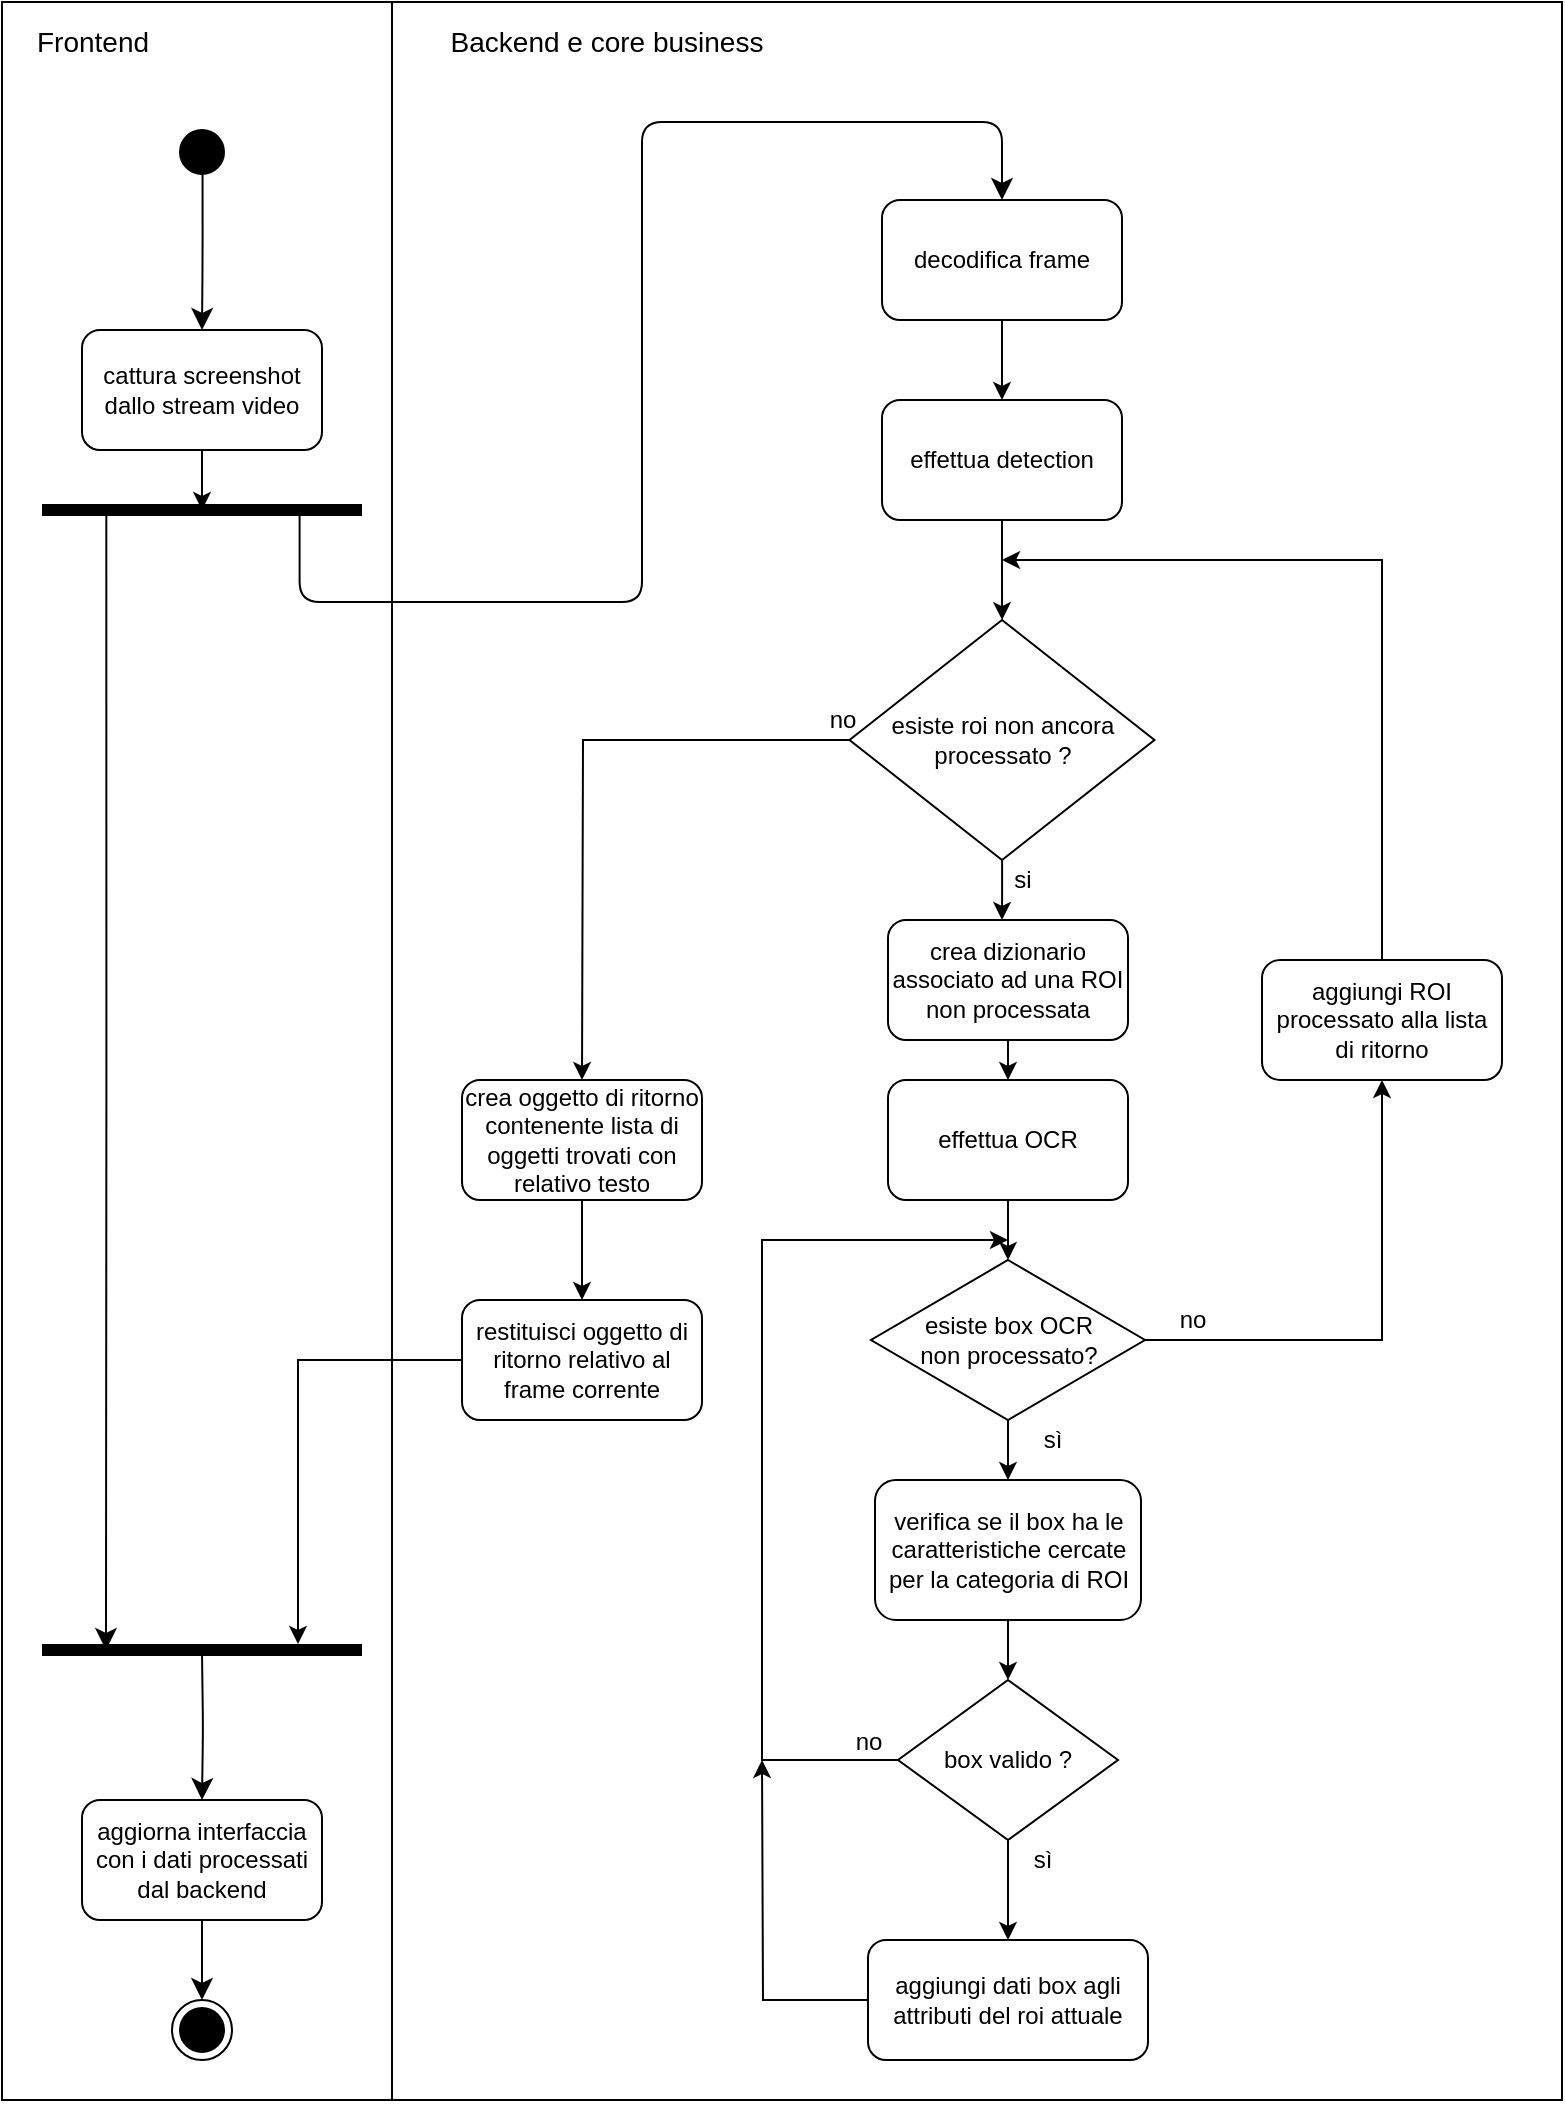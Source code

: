 <mxfile version="13.3.9" type="device"><diagram id="uwBLmsjetammfSKmw6Nh" name="Page-1"><mxGraphModel dx="2836" dy="1664" grid="1" gridSize="10" guides="1" tooltips="1" connect="1" arrows="1" fold="1" page="1" pageScale="1" pageWidth="827" pageHeight="1169" math="0" shadow="0"><root><mxCell id="0"/><mxCell id="1" parent="0"/><mxCell id="QDMbxhfApAFi8phRJ2cl-10" value="" style="rounded=0;whiteSpace=wrap;html=1;" parent="1" vertex="1"><mxGeometry x="430" y="120" width="780" height="1049" as="geometry"/></mxCell><mxCell id="DUnZ_-7SdD26XK_jcVOT-16" value="" style="edgeStyle=orthogonalEdgeStyle;rounded=0;orthogonalLoop=1;jettySize=auto;html=1;" parent="1" source="DUnZ_-7SdD26XK_jcVOT-17" target="DUnZ_-7SdD26XK_jcVOT-19" edge="1"><mxGeometry relative="1" as="geometry"/></mxCell><mxCell id="DUnZ_-7SdD26XK_jcVOT-17" value="decodifica frame" style="rounded=1;whiteSpace=wrap;html=1;" parent="1" vertex="1"><mxGeometry x="870" y="219" width="120" height="60" as="geometry"/></mxCell><mxCell id="DUnZ_-7SdD26XK_jcVOT-18" value="" style="edgeStyle=orthogonalEdgeStyle;rounded=0;orthogonalLoop=1;jettySize=auto;html=1;" parent="1" source="DUnZ_-7SdD26XK_jcVOT-19" target="DUnZ_-7SdD26XK_jcVOT-22" edge="1"><mxGeometry relative="1" as="geometry"/></mxCell><mxCell id="DUnZ_-7SdD26XK_jcVOT-19" value="effettua detection" style="rounded=1;whiteSpace=wrap;html=1;" parent="1" vertex="1"><mxGeometry x="870" y="319" width="120" height="60" as="geometry"/></mxCell><mxCell id="DUnZ_-7SdD26XK_jcVOT-20" style="edgeStyle=orthogonalEdgeStyle;rounded=0;orthogonalLoop=1;jettySize=auto;html=1;" parent="1" source="DUnZ_-7SdD26XK_jcVOT-22" edge="1"><mxGeometry relative="1" as="geometry"><mxPoint x="720" y="659" as="targetPoint"/></mxGeometry></mxCell><mxCell id="DUnZ_-7SdD26XK_jcVOT-21" value="" style="edgeStyle=orthogonalEdgeStyle;rounded=0;orthogonalLoop=1;jettySize=auto;html=1;" parent="1" source="DUnZ_-7SdD26XK_jcVOT-22" edge="1"><mxGeometry relative="1" as="geometry"><mxPoint x="930" y="579" as="targetPoint"/></mxGeometry></mxCell><mxCell id="DUnZ_-7SdD26XK_jcVOT-22" value="esiste roi non ancora processato ?" style="rhombus;whiteSpace=wrap;html=1;" parent="1" vertex="1"><mxGeometry x="853.75" y="429" width="152.5" height="120" as="geometry"/></mxCell><mxCell id="DUnZ_-7SdD26XK_jcVOT-23" style="edgeStyle=orthogonalEdgeStyle;rounded=0;orthogonalLoop=1;jettySize=auto;html=1;" parent="1" source="DUnZ_-7SdD26XK_jcVOT-24" edge="1"><mxGeometry relative="1" as="geometry"><mxPoint x="933" y="659" as="targetPoint"/></mxGeometry></mxCell><mxCell id="DUnZ_-7SdD26XK_jcVOT-24" value="crea dizionario associato ad una ROI non processata" style="rounded=1;whiteSpace=wrap;html=1;" parent="1" vertex="1"><mxGeometry x="873" y="579" width="120" height="60" as="geometry"/></mxCell><mxCell id="DUnZ_-7SdD26XK_jcVOT-25" value="" style="edgeStyle=orthogonalEdgeStyle;rounded=0;orthogonalLoop=1;jettySize=auto;html=1;" parent="1" source="DUnZ_-7SdD26XK_jcVOT-26" target="DUnZ_-7SdD26XK_jcVOT-29" edge="1"><mxGeometry relative="1" as="geometry"/></mxCell><mxCell id="DUnZ_-7SdD26XK_jcVOT-26" value="effettua OCR" style="rounded=1;whiteSpace=wrap;html=1;" parent="1" vertex="1"><mxGeometry x="873" y="659" width="120" height="60" as="geometry"/></mxCell><mxCell id="DUnZ_-7SdD26XK_jcVOT-27" value="" style="edgeStyle=orthogonalEdgeStyle;rounded=0;orthogonalLoop=1;jettySize=auto;html=1;" parent="1" source="DUnZ_-7SdD26XK_jcVOT-29" target="DUnZ_-7SdD26XK_jcVOT-33" edge="1"><mxGeometry relative="1" as="geometry"/></mxCell><mxCell id="DUnZ_-7SdD26XK_jcVOT-28" style="edgeStyle=orthogonalEdgeStyle;rounded=0;orthogonalLoop=1;jettySize=auto;html=1;" parent="1" source="DUnZ_-7SdD26XK_jcVOT-29" target="DUnZ_-7SdD26XK_jcVOT-31" edge="1"><mxGeometry relative="1" as="geometry"/></mxCell><mxCell id="DUnZ_-7SdD26XK_jcVOT-29" value="esiste box OCR&lt;br&gt;non processato?" style="rhombus;whiteSpace=wrap;html=1;" parent="1" vertex="1"><mxGeometry x="864.5" y="749" width="137" height="80" as="geometry"/></mxCell><mxCell id="DUnZ_-7SdD26XK_jcVOT-30" style="edgeStyle=orthogonalEdgeStyle;rounded=0;orthogonalLoop=1;jettySize=auto;html=1;" parent="1" source="DUnZ_-7SdD26XK_jcVOT-31" edge="1"><mxGeometry relative="1" as="geometry"><mxPoint x="930" y="399" as="targetPoint"/><Array as="points"><mxPoint x="1120" y="399"/></Array></mxGeometry></mxCell><mxCell id="DUnZ_-7SdD26XK_jcVOT-31" value="aggiungi ROI processato alla lista di ritorno" style="rounded=1;whiteSpace=wrap;html=1;" parent="1" vertex="1"><mxGeometry x="1060" y="599" width="120" height="60" as="geometry"/></mxCell><mxCell id="DUnZ_-7SdD26XK_jcVOT-32" value="" style="edgeStyle=orthogonalEdgeStyle;rounded=0;orthogonalLoop=1;jettySize=auto;html=1;" parent="1" source="DUnZ_-7SdD26XK_jcVOT-33" target="DUnZ_-7SdD26XK_jcVOT-36" edge="1"><mxGeometry relative="1" as="geometry"/></mxCell><mxCell id="DUnZ_-7SdD26XK_jcVOT-33" value="verifica se il box ha le caratteristiche cercate per la categoria di ROI" style="rounded=1;whiteSpace=wrap;html=1;" parent="1" vertex="1"><mxGeometry x="866.5" y="859" width="133" height="70" as="geometry"/></mxCell><mxCell id="DUnZ_-7SdD26XK_jcVOT-34" value="" style="edgeStyle=orthogonalEdgeStyle;rounded=0;orthogonalLoop=1;jettySize=auto;html=1;" parent="1" source="DUnZ_-7SdD26XK_jcVOT-36" target="DUnZ_-7SdD26XK_jcVOT-38" edge="1"><mxGeometry relative="1" as="geometry"/></mxCell><mxCell id="DUnZ_-7SdD26XK_jcVOT-35" style="edgeStyle=orthogonalEdgeStyle;rounded=0;orthogonalLoop=1;jettySize=auto;html=1;" parent="1" source="DUnZ_-7SdD26XK_jcVOT-36" edge="1"><mxGeometry relative="1" as="geometry"><mxPoint x="933" y="739" as="targetPoint"/><Array as="points"><mxPoint x="810" y="999"/><mxPoint x="810" y="739"/></Array></mxGeometry></mxCell><mxCell id="DUnZ_-7SdD26XK_jcVOT-36" value="box valido ?" style="rhombus;whiteSpace=wrap;html=1;" parent="1" vertex="1"><mxGeometry x="878" y="959" width="110" height="80" as="geometry"/></mxCell><mxCell id="DUnZ_-7SdD26XK_jcVOT-37" style="edgeStyle=orthogonalEdgeStyle;rounded=0;orthogonalLoop=1;jettySize=auto;html=1;" parent="1" source="DUnZ_-7SdD26XK_jcVOT-38" edge="1"><mxGeometry relative="1" as="geometry"><mxPoint x="810" y="999" as="targetPoint"/></mxGeometry></mxCell><mxCell id="DUnZ_-7SdD26XK_jcVOT-38" value="aggiungi dati box agli attributi del roi attuale" style="rounded=1;whiteSpace=wrap;html=1;" parent="1" vertex="1"><mxGeometry x="863" y="1089" width="140" height="60" as="geometry"/></mxCell><mxCell id="DUnZ_-7SdD26XK_jcVOT-39" style="edgeStyle=orthogonalEdgeStyle;rounded=0;orthogonalLoop=1;jettySize=auto;html=1;entryX=0.5;entryY=0;entryDx=0;entryDy=0;" parent="1" source="DUnZ_-7SdD26XK_jcVOT-40" target="DUnZ_-7SdD26XK_jcVOT-42" edge="1"><mxGeometry relative="1" as="geometry"/></mxCell><mxCell id="DUnZ_-7SdD26XK_jcVOT-40" value="crea oggetto di ritorno contenente lista di oggetti trovati con relativo testo" style="rounded=1;whiteSpace=wrap;html=1;" parent="1" vertex="1"><mxGeometry x="660" y="659" width="120" height="60" as="geometry"/></mxCell><mxCell id="DUnZ_-7SdD26XK_jcVOT-41" value="" style="edgeStyle=orthogonalEdgeStyle;rounded=0;orthogonalLoop=1;jettySize=auto;html=1;entryX=0.8;entryY=0.2;entryDx=0;entryDy=0;entryPerimeter=0;" parent="1" source="DUnZ_-7SdD26XK_jcVOT-42" target="QDMbxhfApAFi8phRJ2cl-1" edge="1"><mxGeometry relative="1" as="geometry"><mxPoint x="720" y="879" as="targetPoint"/></mxGeometry></mxCell><mxCell id="DUnZ_-7SdD26XK_jcVOT-42" value="restituisci oggetto di ritorno relativo al frame corrente" style="rounded=1;whiteSpace=wrap;html=1;" parent="1" vertex="1"><mxGeometry x="660" y="769" width="120" height="60" as="geometry"/></mxCell><mxCell id="DUnZ_-7SdD26XK_jcVOT-43" value="no" style="text;html=1;align=center;verticalAlign=middle;resizable=0;points=[];autosize=1;" parent="1" vertex="1"><mxGeometry x="1010" y="769" width="30" height="20" as="geometry"/></mxCell><mxCell id="DUnZ_-7SdD26XK_jcVOT-44" value="sì" style="text;html=1;align=center;verticalAlign=middle;resizable=0;points=[];autosize=1;" parent="1" vertex="1"><mxGeometry x="945" y="829" width="20" height="20" as="geometry"/></mxCell><mxCell id="DUnZ_-7SdD26XK_jcVOT-45" value="si" style="text;html=1;align=center;verticalAlign=middle;resizable=0;points=[];autosize=1;" parent="1" vertex="1"><mxGeometry x="930" y="549" width="20" height="20" as="geometry"/></mxCell><mxCell id="DUnZ_-7SdD26XK_jcVOT-46" value="no" style="text;html=1;align=center;verticalAlign=middle;resizable=0;points=[];autosize=1;" parent="1" vertex="1"><mxGeometry x="835" y="469" width="30" height="20" as="geometry"/></mxCell><mxCell id="DUnZ_-7SdD26XK_jcVOT-47" value="sì" style="text;html=1;align=center;verticalAlign=middle;resizable=0;points=[];autosize=1;" parent="1" vertex="1"><mxGeometry x="940" y="1039" width="20" height="20" as="geometry"/></mxCell><mxCell id="DUnZ_-7SdD26XK_jcVOT-48" value="no" style="text;html=1;align=center;verticalAlign=middle;resizable=0;points=[];autosize=1;" parent="1" vertex="1"><mxGeometry x="848" y="980" width="30" height="20" as="geometry"/></mxCell><mxCell id="QDMbxhfApAFi8phRJ2cl-1" value="" style="shape=line;html=1;strokeWidth=6;" parent="1" vertex="1"><mxGeometry x="450" y="939" width="160" height="10" as="geometry"/></mxCell><mxCell id="QDMbxhfApAFi8phRJ2cl-2" value="" style="edgeStyle=orthogonalEdgeStyle;html=1;verticalAlign=bottom;endArrow=classic;endSize=8;entryX=0.5;entryY=0;entryDx=0;entryDy=0;endFill=1;" parent="1" target="QDMbxhfApAFi8phRJ2cl-11" edge="1"><mxGeometry relative="1" as="geometry"><mxPoint x="540" y="1049" as="targetPoint"/><Array as="points"/><mxPoint x="530" y="945" as="sourcePoint"/></mxGeometry></mxCell><mxCell id="QDMbxhfApAFi8phRJ2cl-3" value="" style="shape=line;html=1;strokeWidth=6;" parent="1" vertex="1"><mxGeometry x="450" y="369" width="160" height="10" as="geometry"/></mxCell><mxCell id="QDMbxhfApAFi8phRJ2cl-4" value="" style="edgeStyle=orthogonalEdgeStyle;html=1;verticalAlign=bottom;endArrow=classic;endSize=8;exitX=0.201;exitY=0.467;exitDx=0;exitDy=0;exitPerimeter=0;entryX=0.2;entryY=0.5;entryDx=0;entryDy=0;entryPerimeter=0;endFill=1;" parent="1" source="QDMbxhfApAFi8phRJ2cl-3" target="QDMbxhfApAFi8phRJ2cl-1" edge="1"><mxGeometry relative="1" as="geometry"><mxPoint x="556" y="939" as="targetPoint"/><Array as="points"/></mxGeometry></mxCell><mxCell id="QDMbxhfApAFi8phRJ2cl-5" value="" style="edgeStyle=orthogonalEdgeStyle;html=1;verticalAlign=bottom;endArrow=classic;endSize=8;exitX=0.805;exitY=0.8;exitDx=0;exitDy=0;exitPerimeter=0;endFill=1;" parent="1" source="QDMbxhfApAFi8phRJ2cl-3" edge="1"><mxGeometry relative="1" as="geometry"><mxPoint x="930" y="219" as="targetPoint"/><mxPoint x="670" y="149" as="sourcePoint"/><Array as="points"><mxPoint x="579" y="420"/><mxPoint x="750" y="420"/><mxPoint x="750" y="180"/><mxPoint x="930" y="180"/></Array></mxGeometry></mxCell><mxCell id="QDMbxhfApAFi8phRJ2cl-8" value="" style="edgeStyle=orthogonalEdgeStyle;rounded=0;orthogonalLoop=1;jettySize=auto;html=1;endArrow=classic;endFill=1;" parent="1" source="QDMbxhfApAFi8phRJ2cl-6" edge="1"><mxGeometry relative="1" as="geometry"><mxPoint x="530" y="374" as="targetPoint"/><Array as="points"><mxPoint x="530" y="374"/></Array></mxGeometry></mxCell><mxCell id="QDMbxhfApAFi8phRJ2cl-6" value="cattura screenshot&lt;br&gt;dallo stream video" style="rounded=1;whiteSpace=wrap;html=1;" parent="1" vertex="1"><mxGeometry x="470" y="284" width="120" height="60" as="geometry"/></mxCell><mxCell id="QDMbxhfApAFi8phRJ2cl-11" value="aggiorna&amp;nbsp;interfaccia&lt;br&gt;con i dati processati dal backend" style="rounded=1;whiteSpace=wrap;html=1;" parent="1" vertex="1"><mxGeometry x="470" y="1019" width="120" height="60" as="geometry"/></mxCell><mxCell id="QDMbxhfApAFi8phRJ2cl-12" value="" style="endArrow=none;html=1;entryX=0.25;entryY=0;entryDx=0;entryDy=0;exitX=0.25;exitY=1;exitDx=0;exitDy=0;" parent="1" source="QDMbxhfApAFi8phRJ2cl-10" target="QDMbxhfApAFi8phRJ2cl-10" edge="1"><mxGeometry width="50" height="50" relative="1" as="geometry"><mxPoint x="650" y="299" as="sourcePoint"/><mxPoint x="700" y="249" as="targetPoint"/></mxGeometry></mxCell><mxCell id="QDMbxhfApAFi8phRJ2cl-13" value="&lt;font style=&quot;font-size: 14px&quot;&gt;Frontend&lt;/font&gt;" style="text;html=1;align=center;verticalAlign=middle;resizable=0;points=[];autosize=1;" parent="1" vertex="1"><mxGeometry x="440" y="130" width="70" height="20" as="geometry"/></mxCell><mxCell id="QDMbxhfApAFi8phRJ2cl-14" value="&lt;font style=&quot;font-size: 14px&quot;&gt;Backend e core business&lt;/font&gt;" style="text;html=1;align=center;verticalAlign=middle;resizable=0;points=[];autosize=1;" parent="1" vertex="1"><mxGeometry x="647" y="130" width="170" height="20" as="geometry"/></mxCell><mxCell id="QDMbxhfApAFi8phRJ2cl-15" value="" style="ellipse;html=1;shape=startState;fillColor=#000000;" parent="1" vertex="1"><mxGeometry x="515" y="180" width="30" height="30" as="geometry"/></mxCell><mxCell id="QDMbxhfApAFi8phRJ2cl-16" value="" style="edgeStyle=orthogonalEdgeStyle;html=1;verticalAlign=bottom;endArrow=classic;endSize=8;strokeColor=#030000;endFill=1;exitX=0.509;exitY=0.874;exitDx=0;exitDy=0;exitPerimeter=0;" parent="1" source="QDMbxhfApAFi8phRJ2cl-15" target="QDMbxhfApAFi8phRJ2cl-6" edge="1"><mxGeometry relative="1" as="geometry"><mxPoint x="455" y="149" as="targetPoint"/></mxGeometry></mxCell><mxCell id="lql2A_3Z9zK6b4rXfRFr-1" value="" style="ellipse;html=1;shape=endState;fillColor=#000000;" parent="1" vertex="1"><mxGeometry x="515" y="1119" width="30" height="30" as="geometry"/></mxCell><mxCell id="lql2A_3Z9zK6b4rXfRFr-2" value="" style="edgeStyle=orthogonalEdgeStyle;html=1;verticalAlign=bottom;endArrow=classic;endSize=8;entryX=0.5;entryY=0;entryDx=0;entryDy=0;exitX=0.5;exitY=1;exitDx=0;exitDy=0;endFill=1;" parent="1" source="QDMbxhfApAFi8phRJ2cl-11" target="lql2A_3Z9zK6b4rXfRFr-1" edge="1"><mxGeometry relative="1" as="geometry"><mxPoint x="400" y="649" as="targetPoint"/><mxPoint x="380" y="809" as="sourcePoint"/></mxGeometry></mxCell></root></mxGraphModel></diagram></mxfile>